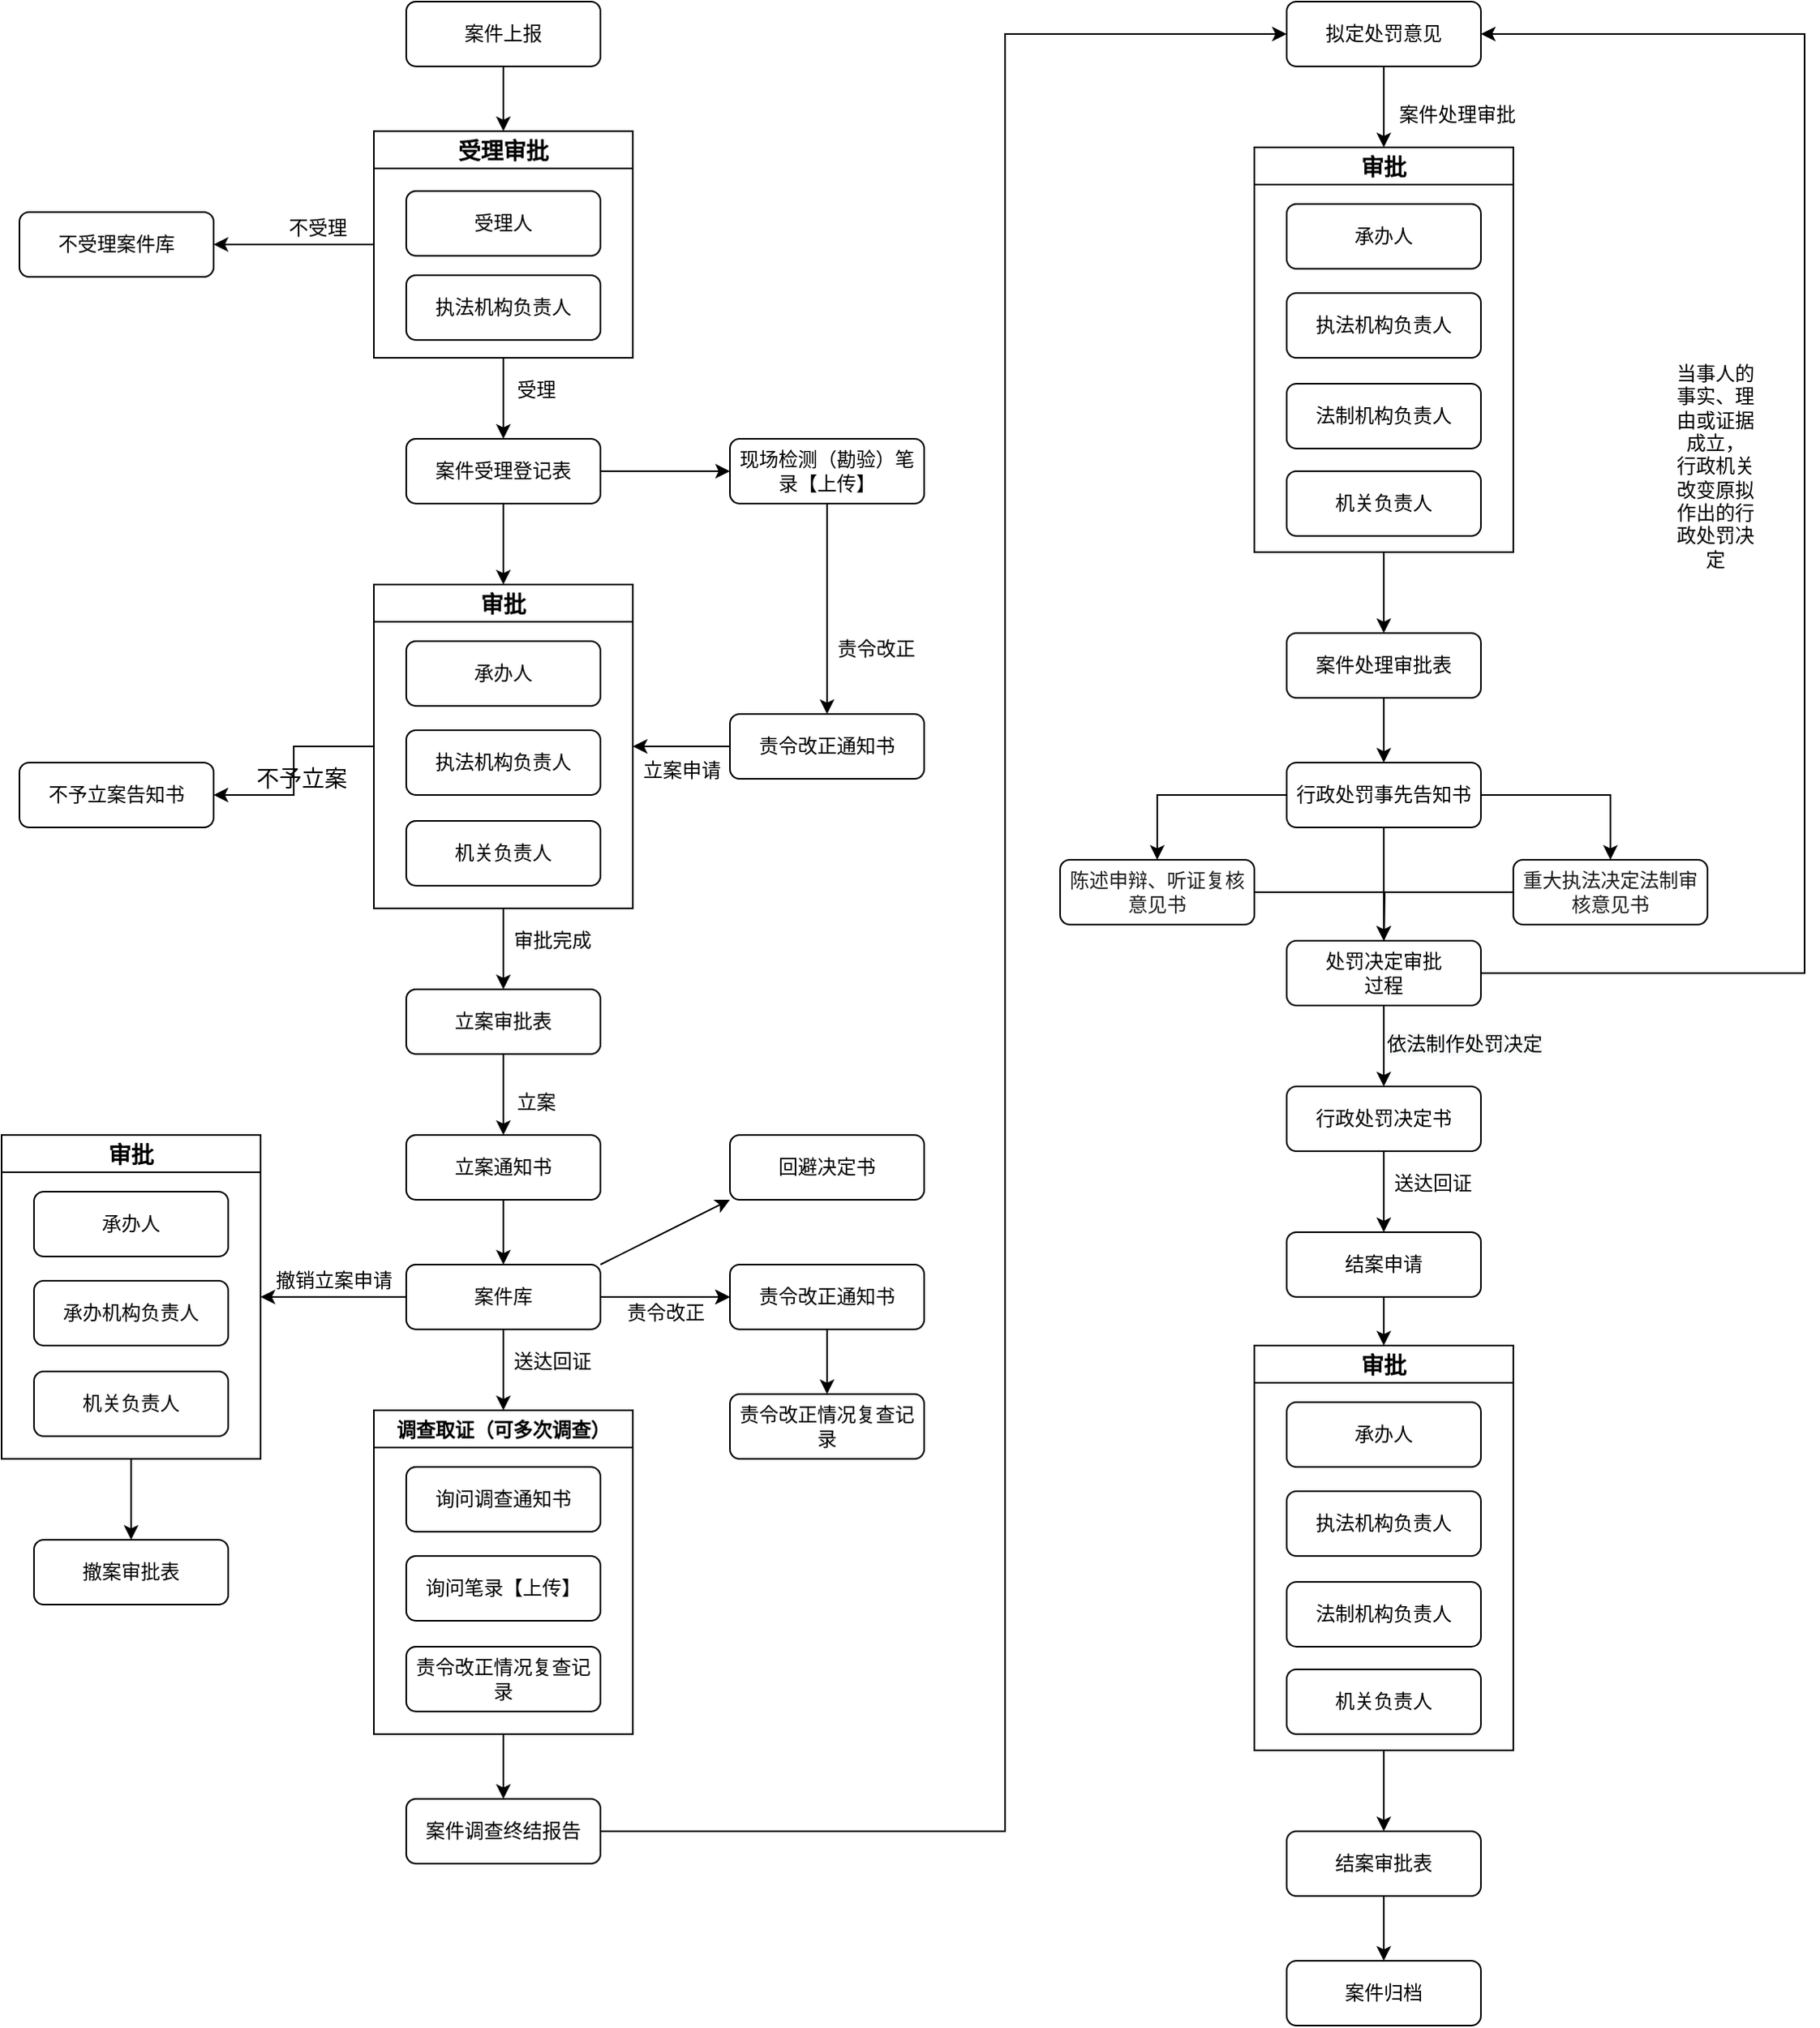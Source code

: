 <mxfile version="20.0.1" type="github">
  <diagram id="AYT4Q2zciEqor3gPtoe8" name="第 1 页">
    <mxGraphModel dx="595" dy="762" grid="1" gridSize="10" guides="1" tooltips="1" connect="1" arrows="1" fold="1" page="1" pageScale="1" pageWidth="827" pageHeight="1169" math="0" shadow="0">
      <root>
        <mxCell id="0" />
        <mxCell id="1" parent="0" />
        <mxCell id="3ToZKMEG0U51xlBFQ3Zl-1" style="edgeStyle=orthogonalEdgeStyle;rounded=0;orthogonalLoop=1;jettySize=auto;html=1;exitX=0.5;exitY=1;exitDx=0;exitDy=0;entryX=0.5;entryY=0;entryDx=0;entryDy=0;fontSize=14;" edge="1" parent="1" source="3ToZKMEG0U51xlBFQ3Zl-2" target="3ToZKMEG0U51xlBFQ3Zl-14">
          <mxGeometry relative="1" as="geometry" />
        </mxCell>
        <mxCell id="3ToZKMEG0U51xlBFQ3Zl-2" value="案件上报" style="rounded=1;whiteSpace=wrap;html=1;fontSize=12;glass=0;strokeWidth=1;shadow=0;" vertex="1" parent="1">
          <mxGeometry x="1250" y="120" width="120" height="40" as="geometry" />
        </mxCell>
        <mxCell id="3ToZKMEG0U51xlBFQ3Zl-3" value="" style="edgeStyle=orthogonalEdgeStyle;rounded=0;orthogonalLoop=1;jettySize=auto;html=1;fontFamily=Helvetica;fontSize=12;fontColor=default;" edge="1" parent="1" source="3ToZKMEG0U51xlBFQ3Zl-5" target="3ToZKMEG0U51xlBFQ3Zl-52">
          <mxGeometry relative="1" as="geometry" />
        </mxCell>
        <mxCell id="3ToZKMEG0U51xlBFQ3Zl-4" style="edgeStyle=orthogonalEdgeStyle;rounded=0;orthogonalLoop=1;jettySize=auto;html=1;entryX=0.5;entryY=0;entryDx=0;entryDy=0;fontFamily=Helvetica;fontSize=12;fontColor=default;" edge="1" parent="1" source="3ToZKMEG0U51xlBFQ3Zl-5" target="3ToZKMEG0U51xlBFQ3Zl-22">
          <mxGeometry relative="1" as="geometry" />
        </mxCell>
        <mxCell id="3ToZKMEG0U51xlBFQ3Zl-5" value="案件受理登记表" style="rounded=1;whiteSpace=wrap;html=1;fontSize=12;glass=0;strokeWidth=1;shadow=0;" vertex="1" parent="1">
          <mxGeometry x="1250" y="390" width="120" height="40" as="geometry" />
        </mxCell>
        <mxCell id="3ToZKMEG0U51xlBFQ3Zl-6" value="" style="edgeStyle=orthogonalEdgeStyle;rounded=0;orthogonalLoop=1;jettySize=auto;html=1;fontSize=14;" edge="1" parent="1" source="3ToZKMEG0U51xlBFQ3Zl-7" target="3ToZKMEG0U51xlBFQ3Zl-9">
          <mxGeometry relative="1" as="geometry" />
        </mxCell>
        <mxCell id="3ToZKMEG0U51xlBFQ3Zl-7" value="立案审批表" style="rounded=1;whiteSpace=wrap;html=1;fontSize=12;glass=0;strokeWidth=1;shadow=0;" vertex="1" parent="1">
          <mxGeometry x="1250" y="730" width="120" height="40" as="geometry" />
        </mxCell>
        <mxCell id="3ToZKMEG0U51xlBFQ3Zl-8" value="" style="edgeStyle=orthogonalEdgeStyle;rounded=0;orthogonalLoop=1;jettySize=auto;html=1;fontFamily=Helvetica;fontSize=12;fontColor=default;" edge="1" parent="1" source="3ToZKMEG0U51xlBFQ3Zl-9" target="3ToZKMEG0U51xlBFQ3Zl-33">
          <mxGeometry relative="1" as="geometry" />
        </mxCell>
        <mxCell id="3ToZKMEG0U51xlBFQ3Zl-9" value="立案通知书" style="rounded=1;whiteSpace=wrap;html=1;fontSize=12;glass=0;strokeWidth=1;shadow=0;" vertex="1" parent="1">
          <mxGeometry x="1250" y="820" width="120" height="40" as="geometry" />
        </mxCell>
        <mxCell id="3ToZKMEG0U51xlBFQ3Zl-10" value="不予立案告知书" style="rounded=1;whiteSpace=wrap;html=1;fontSize=12;glass=0;strokeWidth=1;shadow=0;" vertex="1" parent="1">
          <mxGeometry x="1011" y="590" width="120" height="40" as="geometry" />
        </mxCell>
        <mxCell id="3ToZKMEG0U51xlBFQ3Zl-11" value="不予立案" style="text;html=1;align=center;verticalAlign=middle;resizable=0;points=[];autosize=1;strokeColor=none;fillColor=none;fontSize=14;" vertex="1" parent="1">
          <mxGeometry x="1150" y="590" width="70" height="20" as="geometry" />
        </mxCell>
        <mxCell id="3ToZKMEG0U51xlBFQ3Zl-12" value="" style="edgeStyle=orthogonalEdgeStyle;rounded=0;orthogonalLoop=1;jettySize=auto;html=1;fontFamily=Helvetica;fontSize=12;fontColor=default;entryX=1;entryY=0.5;entryDx=0;entryDy=0;" edge="1" parent="1" source="3ToZKMEG0U51xlBFQ3Zl-14" target="3ToZKMEG0U51xlBFQ3Zl-18">
          <mxGeometry relative="1" as="geometry">
            <mxPoint x="1090" y="320" as="targetPoint" />
          </mxGeometry>
        </mxCell>
        <mxCell id="3ToZKMEG0U51xlBFQ3Zl-13" style="edgeStyle=orthogonalEdgeStyle;rounded=0;orthogonalLoop=1;jettySize=auto;html=1;exitX=0.5;exitY=1;exitDx=0;exitDy=0;fontFamily=Helvetica;fontSize=12;fontColor=default;" edge="1" parent="1" source="3ToZKMEG0U51xlBFQ3Zl-14" target="3ToZKMEG0U51xlBFQ3Zl-5">
          <mxGeometry relative="1" as="geometry" />
        </mxCell>
        <mxCell id="3ToZKMEG0U51xlBFQ3Zl-14" value="受理审批" style="swimlane;fontSize=14;" vertex="1" parent="1">
          <mxGeometry x="1230" y="200" width="160" height="140" as="geometry" />
        </mxCell>
        <mxCell id="3ToZKMEG0U51xlBFQ3Zl-15" value="受理人" style="rounded=1;whiteSpace=wrap;html=1;fontSize=12;glass=0;strokeWidth=1;shadow=0;" vertex="1" parent="3ToZKMEG0U51xlBFQ3Zl-14">
          <mxGeometry x="20" y="37" width="120" height="40" as="geometry" />
        </mxCell>
        <mxCell id="3ToZKMEG0U51xlBFQ3Zl-16" value="执法机构负责人" style="rounded=1;whiteSpace=wrap;html=1;fontSize=12;glass=0;strokeWidth=1;shadow=0;" vertex="1" parent="3ToZKMEG0U51xlBFQ3Zl-14">
          <mxGeometry x="20" y="89" width="120" height="40" as="geometry" />
        </mxCell>
        <mxCell id="3ToZKMEG0U51xlBFQ3Zl-17" value="不受理" style="text;html=1;align=center;verticalAlign=middle;resizable=0;points=[];autosize=1;strokeColor=none;fillColor=none;fontSize=12;fontFamily=Helvetica;fontColor=default;" vertex="1" parent="1">
          <mxGeometry x="1170" y="250" width="50" height="20" as="geometry" />
        </mxCell>
        <mxCell id="3ToZKMEG0U51xlBFQ3Zl-18" value="不受理案件库" style="rounded=1;whiteSpace=wrap;html=1;fontSize=12;glass=0;strokeWidth=1;shadow=0;" vertex="1" parent="1">
          <mxGeometry x="1011" y="250" width="120" height="40" as="geometry" />
        </mxCell>
        <mxCell id="3ToZKMEG0U51xlBFQ3Zl-19" value="受理" style="text;html=1;align=center;verticalAlign=middle;resizable=0;points=[];autosize=1;strokeColor=none;fillColor=none;fontSize=12;fontFamily=Helvetica;fontColor=default;" vertex="1" parent="1">
          <mxGeometry x="1310" y="350" width="40" height="20" as="geometry" />
        </mxCell>
        <mxCell id="3ToZKMEG0U51xlBFQ3Zl-20" style="edgeStyle=orthogonalEdgeStyle;rounded=0;orthogonalLoop=1;jettySize=auto;html=1;exitX=0.5;exitY=1;exitDx=0;exitDy=0;fontFamily=Helvetica;fontSize=12;fontColor=default;" edge="1" parent="1" source="3ToZKMEG0U51xlBFQ3Zl-22" target="3ToZKMEG0U51xlBFQ3Zl-7">
          <mxGeometry relative="1" as="geometry" />
        </mxCell>
        <mxCell id="3ToZKMEG0U51xlBFQ3Zl-21" style="edgeStyle=orthogonalEdgeStyle;rounded=0;orthogonalLoop=1;jettySize=auto;html=1;exitX=0;exitY=0.5;exitDx=0;exitDy=0;fontFamily=Helvetica;fontSize=12;fontColor=default;" edge="1" parent="1" source="3ToZKMEG0U51xlBFQ3Zl-22" target="3ToZKMEG0U51xlBFQ3Zl-10">
          <mxGeometry relative="1" as="geometry" />
        </mxCell>
        <mxCell id="3ToZKMEG0U51xlBFQ3Zl-22" value="审批" style="swimlane;fontSize=14;" vertex="1" parent="1">
          <mxGeometry x="1230" y="480" width="160" height="200" as="geometry" />
        </mxCell>
        <mxCell id="3ToZKMEG0U51xlBFQ3Zl-23" value="承办人" style="rounded=1;whiteSpace=wrap;html=1;fontSize=12;glass=0;strokeWidth=1;shadow=0;" vertex="1" parent="3ToZKMEG0U51xlBFQ3Zl-22">
          <mxGeometry x="20" y="35" width="120" height="40" as="geometry" />
        </mxCell>
        <mxCell id="3ToZKMEG0U51xlBFQ3Zl-24" value="执法机构负责人" style="rounded=1;whiteSpace=wrap;html=1;fontSize=12;glass=0;strokeWidth=1;shadow=0;" vertex="1" parent="3ToZKMEG0U51xlBFQ3Zl-22">
          <mxGeometry x="20" y="90" width="120" height="40" as="geometry" />
        </mxCell>
        <mxCell id="3ToZKMEG0U51xlBFQ3Zl-25" value="机关负责人" style="rounded=1;whiteSpace=wrap;html=1;fontSize=12;glass=0;strokeWidth=1;shadow=0;" vertex="1" parent="3ToZKMEG0U51xlBFQ3Zl-22">
          <mxGeometry x="20" y="146" width="120" height="40" as="geometry" />
        </mxCell>
        <mxCell id="3ToZKMEG0U51xlBFQ3Zl-26" value="立案申请" style="text;html=1;align=center;verticalAlign=middle;resizable=0;points=[];autosize=1;strokeColor=none;fillColor=none;fontSize=12;fontFamily=Helvetica;fontColor=default;" vertex="1" parent="1">
          <mxGeometry x="1390" y="585" width="60" height="20" as="geometry" />
        </mxCell>
        <mxCell id="3ToZKMEG0U51xlBFQ3Zl-27" value="立案" style="text;html=1;align=center;verticalAlign=middle;resizable=0;points=[];autosize=1;strokeColor=none;fillColor=none;fontSize=12;fontFamily=Helvetica;fontColor=default;" vertex="1" parent="1">
          <mxGeometry x="1310" y="790" width="40" height="20" as="geometry" />
        </mxCell>
        <mxCell id="3ToZKMEG0U51xlBFQ3Zl-28" value="" style="edgeStyle=orthogonalEdgeStyle;rounded=0;orthogonalLoop=1;jettySize=auto;html=1;fontFamily=Helvetica;fontSize=12;fontColor=default;entryX=0.5;entryY=0;entryDx=0;entryDy=0;" edge="1" parent="1" source="3ToZKMEG0U51xlBFQ3Zl-33" target="3ToZKMEG0U51xlBFQ3Zl-42">
          <mxGeometry relative="1" as="geometry">
            <mxPoint x="1310" y="1100" as="targetPoint" />
          </mxGeometry>
        </mxCell>
        <mxCell id="3ToZKMEG0U51xlBFQ3Zl-30" value="" style="edgeStyle=orthogonalEdgeStyle;rounded=0;orthogonalLoop=1;jettySize=auto;html=1;fontFamily=Helvetica;fontSize=12;fontColor=default;" edge="1" parent="1" source="3ToZKMEG0U51xlBFQ3Zl-33" target="3ToZKMEG0U51xlBFQ3Zl-47">
          <mxGeometry relative="1" as="geometry" />
        </mxCell>
        <mxCell id="3ToZKMEG0U51xlBFQ3Zl-31" value="" style="edgeStyle=orthogonalEdgeStyle;rounded=0;orthogonalLoop=1;jettySize=auto;html=1;fontFamily=Helvetica;fontSize=12;fontColor=default;" edge="1" parent="1" source="3ToZKMEG0U51xlBFQ3Zl-33" target="3ToZKMEG0U51xlBFQ3Zl-47">
          <mxGeometry relative="1" as="geometry" />
        </mxCell>
        <mxCell id="3ToZKMEG0U51xlBFQ3Zl-32" style="rounded=0;orthogonalLoop=1;jettySize=auto;html=1;exitX=1;exitY=0;exitDx=0;exitDy=0;entryX=0;entryY=1;entryDx=0;entryDy=0;fontFamily=Helvetica;fontSize=12;fontColor=default;" edge="1" parent="1" source="3ToZKMEG0U51xlBFQ3Zl-33" target="3ToZKMEG0U51xlBFQ3Zl-49">
          <mxGeometry relative="1" as="geometry" />
        </mxCell>
        <mxCell id="3ToZKMEG0U51xlBFQ3Zl-99" style="edgeStyle=orthogonalEdgeStyle;rounded=0;orthogonalLoop=1;jettySize=auto;html=1;entryX=1;entryY=0.5;entryDx=0;entryDy=0;" edge="1" parent="1" source="3ToZKMEG0U51xlBFQ3Zl-33" target="3ToZKMEG0U51xlBFQ3Zl-36">
          <mxGeometry relative="1" as="geometry" />
        </mxCell>
        <mxCell id="3ToZKMEG0U51xlBFQ3Zl-33" value="案件库" style="rounded=1;whiteSpace=wrap;html=1;fontSize=12;glass=0;strokeWidth=1;shadow=0;" vertex="1" parent="1">
          <mxGeometry x="1250" y="900" width="120" height="40" as="geometry" />
        </mxCell>
        <mxCell id="3ToZKMEG0U51xlBFQ3Zl-34" value="撤案审批表" style="rounded=1;whiteSpace=wrap;html=1;fontSize=12;glass=0;strokeWidth=1;shadow=0;" vertex="1" parent="1">
          <mxGeometry x="1020" y="1070" width="120" height="40" as="geometry" />
        </mxCell>
        <mxCell id="3ToZKMEG0U51xlBFQ3Zl-35" style="edgeStyle=orthogonalEdgeStyle;rounded=0;orthogonalLoop=1;jettySize=auto;html=1;fontFamily=Helvetica;fontSize=12;fontColor=default;" edge="1" parent="1" source="3ToZKMEG0U51xlBFQ3Zl-36" target="3ToZKMEG0U51xlBFQ3Zl-34">
          <mxGeometry relative="1" as="geometry" />
        </mxCell>
        <mxCell id="3ToZKMEG0U51xlBFQ3Zl-36" value="审批" style="swimlane;fontSize=14;" vertex="1" parent="1">
          <mxGeometry x="1000" y="820" width="160" height="200" as="geometry" />
        </mxCell>
        <mxCell id="3ToZKMEG0U51xlBFQ3Zl-37" value="承办人" style="rounded=1;whiteSpace=wrap;html=1;fontSize=12;glass=0;strokeWidth=1;shadow=0;" vertex="1" parent="3ToZKMEG0U51xlBFQ3Zl-36">
          <mxGeometry x="20" y="35" width="120" height="40" as="geometry" />
        </mxCell>
        <mxCell id="3ToZKMEG0U51xlBFQ3Zl-38" value="承办机构负责人" style="rounded=1;whiteSpace=wrap;html=1;fontSize=12;glass=0;strokeWidth=1;shadow=0;" vertex="1" parent="3ToZKMEG0U51xlBFQ3Zl-36">
          <mxGeometry x="20" y="90" width="120" height="40" as="geometry" />
        </mxCell>
        <mxCell id="3ToZKMEG0U51xlBFQ3Zl-39" value="机关负责人" style="rounded=1;whiteSpace=wrap;html=1;fontSize=12;glass=0;strokeWidth=1;shadow=0;" vertex="1" parent="3ToZKMEG0U51xlBFQ3Zl-36">
          <mxGeometry x="20" y="146" width="120" height="40" as="geometry" />
        </mxCell>
        <mxCell id="3ToZKMEG0U51xlBFQ3Zl-40" value="撤销立案申请" style="text;html=1;align=center;verticalAlign=middle;resizable=0;points=[];autosize=1;strokeColor=none;fillColor=none;fontSize=12;fontFamily=Helvetica;fontColor=default;" vertex="1" parent="1">
          <mxGeometry x="1160" y="900" width="90" height="20" as="geometry" />
        </mxCell>
        <mxCell id="3ToZKMEG0U51xlBFQ3Zl-41" style="edgeStyle=orthogonalEdgeStyle;rounded=0;orthogonalLoop=1;jettySize=auto;html=1;fontFamily=Helvetica;fontSize=12;fontColor=default;" edge="1" parent="1" source="3ToZKMEG0U51xlBFQ3Zl-42" target="3ToZKMEG0U51xlBFQ3Zl-59">
          <mxGeometry relative="1" as="geometry" />
        </mxCell>
        <mxCell id="3ToZKMEG0U51xlBFQ3Zl-42" value="调查取证（可多次调查）" style="swimlane;fontSize=12;" vertex="1" parent="1">
          <mxGeometry x="1230" y="990" width="160" height="200" as="geometry" />
        </mxCell>
        <mxCell id="3ToZKMEG0U51xlBFQ3Zl-43" value="询问调查通知书" style="rounded=1;whiteSpace=wrap;html=1;fontSize=12;glass=0;strokeWidth=1;shadow=0;" vertex="1" parent="3ToZKMEG0U51xlBFQ3Zl-42">
          <mxGeometry x="20" y="35" width="120" height="40" as="geometry" />
        </mxCell>
        <mxCell id="3ToZKMEG0U51xlBFQ3Zl-44" value="询问笔录【上传】" style="rounded=1;whiteSpace=wrap;html=1;fontSize=12;glass=0;strokeWidth=1;shadow=0;" vertex="1" parent="3ToZKMEG0U51xlBFQ3Zl-42">
          <mxGeometry x="20" y="90" width="120" height="40" as="geometry" />
        </mxCell>
        <mxCell id="3ToZKMEG0U51xlBFQ3Zl-45" value="责令改正情况复查记录" style="rounded=1;whiteSpace=wrap;html=1;fontSize=12;glass=0;strokeWidth=1;shadow=0;" vertex="1" parent="3ToZKMEG0U51xlBFQ3Zl-42">
          <mxGeometry x="20" y="146" width="120" height="40" as="geometry" />
        </mxCell>
        <mxCell id="3ToZKMEG0U51xlBFQ3Zl-46" value="" style="edgeStyle=orthogonalEdgeStyle;rounded=0;orthogonalLoop=1;jettySize=auto;html=1;fontFamily=Helvetica;fontSize=12;fontColor=default;" edge="1" parent="1" source="3ToZKMEG0U51xlBFQ3Zl-47" target="3ToZKMEG0U51xlBFQ3Zl-48">
          <mxGeometry relative="1" as="geometry" />
        </mxCell>
        <mxCell id="3ToZKMEG0U51xlBFQ3Zl-47" value="责令改正通知书" style="rounded=1;whiteSpace=wrap;html=1;fontSize=12;glass=0;strokeWidth=1;shadow=0;" vertex="1" parent="1">
          <mxGeometry x="1450" y="900" width="120" height="40" as="geometry" />
        </mxCell>
        <mxCell id="3ToZKMEG0U51xlBFQ3Zl-48" value="责令改正情况复查记录" style="rounded=1;whiteSpace=wrap;html=1;fontSize=12;glass=0;strokeWidth=1;shadow=0;" vertex="1" parent="1">
          <mxGeometry x="1450" y="980" width="120" height="40" as="geometry" />
        </mxCell>
        <mxCell id="3ToZKMEG0U51xlBFQ3Zl-49" value="回避决定书" style="rounded=1;whiteSpace=wrap;html=1;fontSize=12;glass=0;strokeWidth=1;shadow=0;" vertex="1" parent="1">
          <mxGeometry x="1450" y="820" width="120" height="40" as="geometry" />
        </mxCell>
        <mxCell id="3ToZKMEG0U51xlBFQ3Zl-50" value="责令改正" style="text;html=1;align=center;verticalAlign=middle;resizable=0;points=[];autosize=1;strokeColor=none;fillColor=none;fontSize=12;fontFamily=Helvetica;fontColor=default;" vertex="1" parent="1">
          <mxGeometry x="1380" y="920" width="60" height="20" as="geometry" />
        </mxCell>
        <mxCell id="3ToZKMEG0U51xlBFQ3Zl-51" style="edgeStyle=orthogonalEdgeStyle;rounded=0;orthogonalLoop=1;jettySize=auto;html=1;entryX=0.5;entryY=0;entryDx=0;entryDy=0;fontFamily=Helvetica;fontSize=12;fontColor=default;" edge="1" parent="1" source="3ToZKMEG0U51xlBFQ3Zl-52" target="3ToZKMEG0U51xlBFQ3Zl-54">
          <mxGeometry relative="1" as="geometry" />
        </mxCell>
        <mxCell id="3ToZKMEG0U51xlBFQ3Zl-52" value="现场检测（勘验）笔录【上传】" style="rounded=1;whiteSpace=wrap;html=1;fontSize=12;glass=0;strokeWidth=1;shadow=0;" vertex="1" parent="1">
          <mxGeometry x="1450" y="390" width="120" height="40" as="geometry" />
        </mxCell>
        <mxCell id="3ToZKMEG0U51xlBFQ3Zl-53" style="edgeStyle=orthogonalEdgeStyle;rounded=0;orthogonalLoop=1;jettySize=auto;html=1;entryX=1;entryY=0.5;entryDx=0;entryDy=0;fontFamily=Helvetica;fontSize=12;fontColor=default;" edge="1" parent="1" source="3ToZKMEG0U51xlBFQ3Zl-54" target="3ToZKMEG0U51xlBFQ3Zl-22">
          <mxGeometry relative="1" as="geometry" />
        </mxCell>
        <mxCell id="3ToZKMEG0U51xlBFQ3Zl-54" value="责令改正通知书" style="rounded=1;whiteSpace=wrap;html=1;fontSize=12;glass=0;strokeWidth=1;shadow=0;" vertex="1" parent="1">
          <mxGeometry x="1450" y="560" width="120" height="40" as="geometry" />
        </mxCell>
        <mxCell id="3ToZKMEG0U51xlBFQ3Zl-55" value="责令改正" style="text;html=1;align=center;verticalAlign=middle;resizable=0;points=[];autosize=1;strokeColor=none;fillColor=none;fontSize=12;fontFamily=Helvetica;fontColor=default;" vertex="1" parent="1">
          <mxGeometry x="1510" y="510" width="60" height="20" as="geometry" />
        </mxCell>
        <mxCell id="3ToZKMEG0U51xlBFQ3Zl-56" value="审批完成" style="text;html=1;align=center;verticalAlign=middle;resizable=0;points=[];autosize=1;strokeColor=none;fillColor=none;fontSize=12;fontFamily=Helvetica;fontColor=default;" vertex="1" parent="1">
          <mxGeometry x="1310" y="690" width="60" height="20" as="geometry" />
        </mxCell>
        <mxCell id="3ToZKMEG0U51xlBFQ3Zl-57" value="送达回证" style="text;html=1;align=center;verticalAlign=middle;resizable=0;points=[];autosize=1;strokeColor=none;fillColor=none;fontSize=12;fontFamily=Helvetica;fontColor=default;" vertex="1" parent="1">
          <mxGeometry x="1310" y="950" width="60" height="20" as="geometry" />
        </mxCell>
        <mxCell id="3ToZKMEG0U51xlBFQ3Zl-103" style="edgeStyle=orthogonalEdgeStyle;rounded=0;orthogonalLoop=1;jettySize=auto;html=1;exitX=1;exitY=0.5;exitDx=0;exitDy=0;entryX=0;entryY=0.5;entryDx=0;entryDy=0;" edge="1" parent="1" source="3ToZKMEG0U51xlBFQ3Zl-59" target="3ToZKMEG0U51xlBFQ3Zl-61">
          <mxGeometry relative="1" as="geometry">
            <Array as="points">
              <mxPoint x="1620" y="1250" />
              <mxPoint x="1620" y="140" />
            </Array>
          </mxGeometry>
        </mxCell>
        <mxCell id="3ToZKMEG0U51xlBFQ3Zl-59" value="案件调查终结报告" style="rounded=1;whiteSpace=wrap;html=1;fontSize=12;glass=0;strokeWidth=1;shadow=0;" vertex="1" parent="1">
          <mxGeometry x="1250" y="1230" width="120" height="40" as="geometry" />
        </mxCell>
        <mxCell id="3ToZKMEG0U51xlBFQ3Zl-60" value="" style="edgeStyle=orthogonalEdgeStyle;rounded=0;orthogonalLoop=1;jettySize=auto;html=1;fontFamily=Helvetica;fontSize=12;fontColor=default;entryX=0.5;entryY=0;entryDx=0;entryDy=0;" edge="1" parent="1" source="3ToZKMEG0U51xlBFQ3Zl-61" target="3ToZKMEG0U51xlBFQ3Zl-63">
          <mxGeometry relative="1" as="geometry">
            <mxPoint x="1854" y="400" as="targetPoint" />
          </mxGeometry>
        </mxCell>
        <mxCell id="3ToZKMEG0U51xlBFQ3Zl-61" value="拟定处罚意见" style="rounded=1;whiteSpace=wrap;html=1;fontSize=12;glass=0;strokeWidth=1;shadow=0;" vertex="1" parent="1">
          <mxGeometry x="1794" y="120" width="120" height="40" as="geometry" />
        </mxCell>
        <mxCell id="3ToZKMEG0U51xlBFQ3Zl-101" style="edgeStyle=orthogonalEdgeStyle;rounded=0;orthogonalLoop=1;jettySize=auto;html=1;entryX=0.5;entryY=0;entryDx=0;entryDy=0;" edge="1" parent="1" source="3ToZKMEG0U51xlBFQ3Zl-63" target="3ToZKMEG0U51xlBFQ3Zl-70">
          <mxGeometry relative="1" as="geometry" />
        </mxCell>
        <mxCell id="3ToZKMEG0U51xlBFQ3Zl-63" value="审批" style="swimlane;fontSize=14;" vertex="1" parent="1">
          <mxGeometry x="1774" y="210" width="160" height="250" as="geometry" />
        </mxCell>
        <mxCell id="3ToZKMEG0U51xlBFQ3Zl-64" value="承办人" style="rounded=1;whiteSpace=wrap;html=1;fontSize=12;glass=0;strokeWidth=1;shadow=0;" vertex="1" parent="3ToZKMEG0U51xlBFQ3Zl-63">
          <mxGeometry x="20" y="35" width="120" height="40" as="geometry" />
        </mxCell>
        <mxCell id="3ToZKMEG0U51xlBFQ3Zl-65" value="执法机构负责人" style="rounded=1;whiteSpace=wrap;html=1;fontSize=12;glass=0;strokeWidth=1;shadow=0;" vertex="1" parent="3ToZKMEG0U51xlBFQ3Zl-63">
          <mxGeometry x="20" y="90" width="120" height="40" as="geometry" />
        </mxCell>
        <mxCell id="3ToZKMEG0U51xlBFQ3Zl-66" value="法制机构负责人" style="rounded=1;whiteSpace=wrap;html=1;fontSize=12;glass=0;strokeWidth=1;shadow=0;" vertex="1" parent="3ToZKMEG0U51xlBFQ3Zl-63">
          <mxGeometry x="20" y="146" width="120" height="40" as="geometry" />
        </mxCell>
        <mxCell id="3ToZKMEG0U51xlBFQ3Zl-68" value="机关负责人" style="rounded=1;whiteSpace=wrap;html=1;fontSize=12;glass=0;strokeWidth=1;shadow=0;" vertex="1" parent="3ToZKMEG0U51xlBFQ3Zl-63">
          <mxGeometry x="20" y="200" width="120" height="40" as="geometry" />
        </mxCell>
        <mxCell id="3ToZKMEG0U51xlBFQ3Zl-67" value="案件处理审批" style="text;html=1;align=center;verticalAlign=middle;resizable=0;points=[];autosize=1;strokeColor=none;fillColor=none;fontSize=12;fontFamily=Helvetica;fontColor=default;" vertex="1" parent="1">
          <mxGeometry x="1854" y="180" width="90" height="20" as="geometry" />
        </mxCell>
        <mxCell id="3ToZKMEG0U51xlBFQ3Zl-69" value="" style="edgeStyle=orthogonalEdgeStyle;rounded=0;orthogonalLoop=1;jettySize=auto;html=1;fontFamily=Helvetica;fontSize=12;fontColor=default;" edge="1" parent="1" source="3ToZKMEG0U51xlBFQ3Zl-70" target="3ToZKMEG0U51xlBFQ3Zl-74">
          <mxGeometry relative="1" as="geometry" />
        </mxCell>
        <mxCell id="3ToZKMEG0U51xlBFQ3Zl-70" value="案件处理审批表" style="rounded=1;whiteSpace=wrap;html=1;fontSize=12;glass=0;strokeWidth=1;shadow=0;" vertex="1" parent="1">
          <mxGeometry x="1794" y="510" width="120" height="40" as="geometry" />
        </mxCell>
        <mxCell id="3ToZKMEG0U51xlBFQ3Zl-71" value="" style="edgeStyle=orthogonalEdgeStyle;rounded=0;orthogonalLoop=1;jettySize=auto;html=1;fontFamily=Helvetica;fontSize=12;fontColor=default;" edge="1" parent="1" source="3ToZKMEG0U51xlBFQ3Zl-74" target="3ToZKMEG0U51xlBFQ3Zl-81">
          <mxGeometry relative="1" as="geometry" />
        </mxCell>
        <mxCell id="3ToZKMEG0U51xlBFQ3Zl-72" style="edgeStyle=orthogonalEdgeStyle;rounded=0;orthogonalLoop=1;jettySize=auto;html=1;entryX=0.5;entryY=0;entryDx=0;entryDy=0;fontFamily=Helvetica;fontSize=12;fontColor=default;" edge="1" parent="1" source="3ToZKMEG0U51xlBFQ3Zl-74" target="3ToZKMEG0U51xlBFQ3Zl-77">
          <mxGeometry relative="1" as="geometry" />
        </mxCell>
        <mxCell id="3ToZKMEG0U51xlBFQ3Zl-73" style="edgeStyle=orthogonalEdgeStyle;rounded=0;orthogonalLoop=1;jettySize=auto;html=1;exitX=1;exitY=0.5;exitDx=0;exitDy=0;entryX=0.5;entryY=0;entryDx=0;entryDy=0;fontFamily=Helvetica;fontSize=12;fontColor=default;" edge="1" parent="1" source="3ToZKMEG0U51xlBFQ3Zl-74" target="3ToZKMEG0U51xlBFQ3Zl-79">
          <mxGeometry relative="1" as="geometry" />
        </mxCell>
        <mxCell id="3ToZKMEG0U51xlBFQ3Zl-74" value="行政处罚事先告知书" style="rounded=1;whiteSpace=wrap;html=1;fontSize=12;glass=0;strokeWidth=1;shadow=0;" vertex="1" parent="1">
          <mxGeometry x="1794" y="590" width="120" height="40" as="geometry" />
        </mxCell>
        <mxCell id="3ToZKMEG0U51xlBFQ3Zl-75" style="edgeStyle=orthogonalEdgeStyle;rounded=0;orthogonalLoop=1;jettySize=auto;html=1;entryX=0.5;entryY=0;entryDx=0;entryDy=0;fontFamily=Helvetica;fontSize=12;fontColor=default;" edge="1" parent="1" source="3ToZKMEG0U51xlBFQ3Zl-77" target="3ToZKMEG0U51xlBFQ3Zl-81">
          <mxGeometry relative="1" as="geometry" />
        </mxCell>
        <mxCell id="3ToZKMEG0U51xlBFQ3Zl-76" style="edgeStyle=orthogonalEdgeStyle;rounded=0;orthogonalLoop=1;jettySize=auto;html=1;entryX=1;entryY=0.5;entryDx=0;entryDy=0;fontFamily=Helvetica;fontSize=12;fontColor=default;exitX=0;exitY=0.5;exitDx=0;exitDy=0;" edge="1" parent="1" source="3ToZKMEG0U51xlBFQ3Zl-81" target="3ToZKMEG0U51xlBFQ3Zl-61">
          <mxGeometry relative="1" as="geometry">
            <Array as="points">
              <mxPoint x="2114" y="720" />
              <mxPoint x="2114" y="140" />
            </Array>
          </mxGeometry>
        </mxCell>
        <mxCell id="3ToZKMEG0U51xlBFQ3Zl-77" value="&lt;span style=&quot;color: rgb(29, 29, 31); font-family: SourceSansPro, -apple-system, &amp;quot;PingFang SC&amp;quot;, &amp;quot;Apple Color Emoji&amp;quot;, BlinkMacSystemFont, Helvetica, Arial, &amp;quot;Segoe UI Emoji&amp;quot;, &amp;quot;Segoe UI Symbol&amp;quot;, &amp;quot;Microsoft YaHei&amp;quot;, 微软雅黑, 黑体, Heiti, sans-serif, SimSun, 宋体, serif; text-align: start; background-color: rgb(255, 255, 255);&quot;&gt;&lt;font style=&quot;font-size: 12px;&quot;&gt;陈述申辩、听证复核意见书&lt;/font&gt;&lt;/span&gt;" style="rounded=1;whiteSpace=wrap;html=1;fontSize=12;glass=0;strokeWidth=1;shadow=0;" vertex="1" parent="1">
          <mxGeometry x="1654" y="650" width="120" height="40" as="geometry" />
        </mxCell>
        <mxCell id="3ToZKMEG0U51xlBFQ3Zl-78" style="edgeStyle=orthogonalEdgeStyle;rounded=0;orthogonalLoop=1;jettySize=auto;html=1;fontFamily=Helvetica;fontSize=12;fontColor=default;" edge="1" parent="1" source="3ToZKMEG0U51xlBFQ3Zl-79">
          <mxGeometry relative="1" as="geometry">
            <mxPoint x="1854" y="710" as="targetPoint" />
          </mxGeometry>
        </mxCell>
        <mxCell id="3ToZKMEG0U51xlBFQ3Zl-79" value="&lt;span style=&quot;color: rgb(29, 29, 31); font-family: SourceSansPro, -apple-system, &amp;quot;PingFang SC&amp;quot;, &amp;quot;Apple Color Emoji&amp;quot;, BlinkMacSystemFont, Helvetica, Arial, &amp;quot;Segoe UI Emoji&amp;quot;, &amp;quot;Segoe UI Symbol&amp;quot;, &amp;quot;Microsoft YaHei&amp;quot;, 微软雅黑, 黑体, Heiti, sans-serif, SimSun, 宋体, serif; text-align: start; background-color: rgb(255, 255, 255);&quot;&gt;&lt;font style=&quot;font-size: 12px;&quot;&gt;重大执法决定法制审核意见书&lt;/font&gt;&lt;/span&gt;" style="rounded=1;whiteSpace=wrap;html=1;fontSize=12;glass=0;strokeWidth=1;shadow=0;" vertex="1" parent="1">
          <mxGeometry x="1934" y="650" width="120" height="40" as="geometry" />
        </mxCell>
        <mxCell id="3ToZKMEG0U51xlBFQ3Zl-80" value="" style="edgeStyle=orthogonalEdgeStyle;rounded=0;orthogonalLoop=1;jettySize=auto;html=1;fontFamily=Helvetica;fontSize=12;fontColor=default;" edge="1" parent="1" source="3ToZKMEG0U51xlBFQ3Zl-81" target="3ToZKMEG0U51xlBFQ3Zl-83">
          <mxGeometry relative="1" as="geometry" />
        </mxCell>
        <mxCell id="3ToZKMEG0U51xlBFQ3Zl-81" value="处罚决定审批&lt;br&gt;过程" style="rounded=1;whiteSpace=wrap;html=1;fontSize=12;glass=0;strokeWidth=1;shadow=0;" vertex="1" parent="1">
          <mxGeometry x="1794" y="700" width="120" height="40" as="geometry" />
        </mxCell>
        <mxCell id="3ToZKMEG0U51xlBFQ3Zl-82" value="" style="edgeStyle=orthogonalEdgeStyle;rounded=0;orthogonalLoop=1;jettySize=auto;html=1;fontFamily=Helvetica;fontSize=12;fontColor=default;" edge="1" parent="1" source="3ToZKMEG0U51xlBFQ3Zl-83" target="3ToZKMEG0U51xlBFQ3Zl-86">
          <mxGeometry relative="1" as="geometry" />
        </mxCell>
        <mxCell id="3ToZKMEG0U51xlBFQ3Zl-83" value="行政处罚决定书" style="rounded=1;whiteSpace=wrap;html=1;fontSize=12;glass=0;strokeWidth=1;shadow=0;" vertex="1" parent="1">
          <mxGeometry x="1794" y="790" width="120" height="40" as="geometry" />
        </mxCell>
        <mxCell id="3ToZKMEG0U51xlBFQ3Zl-84" value="&lt;span style=&quot;color: rgb(0, 0, 0); font-family: Helvetica; font-size: 12px; font-style: normal; font-variant-ligatures: normal; font-variant-caps: normal; font-weight: 400; letter-spacing: normal; orphans: 2; text-align: center; text-indent: 0px; text-transform: none; widows: 2; word-spacing: 0px; -webkit-text-stroke-width: 0px; background-color: rgb(248, 249, 250); text-decoration-thickness: initial; text-decoration-style: initial; text-decoration-color: initial; float: none; display: inline !important;&quot;&gt;依法制作处罚决定&lt;/span&gt;" style="text;whiteSpace=wrap;html=1;fontSize=12;fontFamily=Helvetica;fontColor=default;" vertex="1" parent="1">
          <mxGeometry x="1854" y="750" width="120" height="30" as="geometry" />
        </mxCell>
        <mxCell id="3ToZKMEG0U51xlBFQ3Zl-85" style="edgeStyle=orthogonalEdgeStyle;rounded=0;orthogonalLoop=1;jettySize=auto;html=1;entryX=0.5;entryY=0;entryDx=0;entryDy=0;fontFamily=Helvetica;fontSize=12;fontColor=default;" edge="1" parent="1" source="3ToZKMEG0U51xlBFQ3Zl-86" target="3ToZKMEG0U51xlBFQ3Zl-88">
          <mxGeometry relative="1" as="geometry" />
        </mxCell>
        <mxCell id="3ToZKMEG0U51xlBFQ3Zl-86" value="结案申请" style="rounded=1;whiteSpace=wrap;html=1;fontSize=12;glass=0;strokeWidth=1;shadow=0;" vertex="1" parent="1">
          <mxGeometry x="1794" y="880" width="120" height="40" as="geometry" />
        </mxCell>
        <mxCell id="3ToZKMEG0U51xlBFQ3Zl-87" value="送达回证" style="text;html=1;align=center;verticalAlign=middle;resizable=0;points=[];autosize=1;strokeColor=none;fillColor=none;fontSize=12;fontFamily=Helvetica;fontColor=default;" vertex="1" parent="1">
          <mxGeometry x="1854" y="840" width="60" height="20" as="geometry" />
        </mxCell>
        <mxCell id="3ToZKMEG0U51xlBFQ3Zl-102" style="edgeStyle=orthogonalEdgeStyle;rounded=0;orthogonalLoop=1;jettySize=auto;html=1;entryX=0.5;entryY=0;entryDx=0;entryDy=0;" edge="1" parent="1" source="3ToZKMEG0U51xlBFQ3Zl-88" target="3ToZKMEG0U51xlBFQ3Zl-94">
          <mxGeometry relative="1" as="geometry" />
        </mxCell>
        <mxCell id="3ToZKMEG0U51xlBFQ3Zl-88" value="审批" style="swimlane;fontSize=14;" vertex="1" parent="1">
          <mxGeometry x="1774" y="950" width="160" height="250" as="geometry" />
        </mxCell>
        <mxCell id="3ToZKMEG0U51xlBFQ3Zl-89" value="承办人" style="rounded=1;whiteSpace=wrap;html=1;fontSize=12;glass=0;strokeWidth=1;shadow=0;" vertex="1" parent="3ToZKMEG0U51xlBFQ3Zl-88">
          <mxGeometry x="20" y="35" width="120" height="40" as="geometry" />
        </mxCell>
        <mxCell id="3ToZKMEG0U51xlBFQ3Zl-90" value="执法机构负责人" style="rounded=1;whiteSpace=wrap;html=1;fontSize=12;glass=0;strokeWidth=1;shadow=0;" vertex="1" parent="3ToZKMEG0U51xlBFQ3Zl-88">
          <mxGeometry x="20" y="90" width="120" height="40" as="geometry" />
        </mxCell>
        <mxCell id="3ToZKMEG0U51xlBFQ3Zl-91" value="法制机构负责人" style="rounded=1;whiteSpace=wrap;html=1;fontSize=12;glass=0;strokeWidth=1;shadow=0;" vertex="1" parent="3ToZKMEG0U51xlBFQ3Zl-88">
          <mxGeometry x="20" y="146" width="120" height="40" as="geometry" />
        </mxCell>
        <mxCell id="3ToZKMEG0U51xlBFQ3Zl-92" value="机关负责人" style="rounded=1;whiteSpace=wrap;html=1;fontSize=12;glass=0;strokeWidth=1;shadow=0;" vertex="1" parent="3ToZKMEG0U51xlBFQ3Zl-88">
          <mxGeometry x="20" y="200" width="120" height="40" as="geometry" />
        </mxCell>
        <mxCell id="3ToZKMEG0U51xlBFQ3Zl-93" value="" style="edgeStyle=orthogonalEdgeStyle;rounded=0;orthogonalLoop=1;jettySize=auto;html=1;fontFamily=Helvetica;fontSize=12;fontColor=default;" edge="1" parent="1" source="3ToZKMEG0U51xlBFQ3Zl-94" target="3ToZKMEG0U51xlBFQ3Zl-97">
          <mxGeometry relative="1" as="geometry" />
        </mxCell>
        <mxCell id="3ToZKMEG0U51xlBFQ3Zl-94" value="&lt;p class=&quot;MsoNormal&quot;&gt;&lt;span&gt;结案审批表&lt;/span&gt;&lt;/p&gt;" style="rounded=1;whiteSpace=wrap;html=1;fontSize=12;glass=0;strokeWidth=1;shadow=0;" vertex="1" parent="1">
          <mxGeometry x="1794" y="1250" width="120" height="40" as="geometry" />
        </mxCell>
        <mxCell id="3ToZKMEG0U51xlBFQ3Zl-96" value="&lt;span style=&quot;&quot;&gt;当事人的事实、理由或证据成立，&lt;/span&gt;&lt;br style=&quot;&quot;&gt;&lt;span style=&quot;&quot;&gt;行政机关改变原拟作出的行政处罚决定&lt;/span&gt;" style="text;html=1;strokeColor=none;fillColor=none;align=center;verticalAlign=middle;whiteSpace=wrap;rounded=0;shadow=0;glass=0;fontFamily=Helvetica;fontSize=12;fontColor=default;" vertex="1" parent="1">
          <mxGeometry x="2034" y="290" width="50" height="234" as="geometry" />
        </mxCell>
        <mxCell id="3ToZKMEG0U51xlBFQ3Zl-97" value="&lt;p class=&quot;MsoNormal&quot;&gt;&lt;span&gt;案件归档&lt;/span&gt;&lt;/p&gt;" style="rounded=1;whiteSpace=wrap;html=1;fontSize=12;glass=0;strokeWidth=1;shadow=0;" vertex="1" parent="1">
          <mxGeometry x="1794" y="1330" width="120" height="40" as="geometry" />
        </mxCell>
      </root>
    </mxGraphModel>
  </diagram>
</mxfile>
